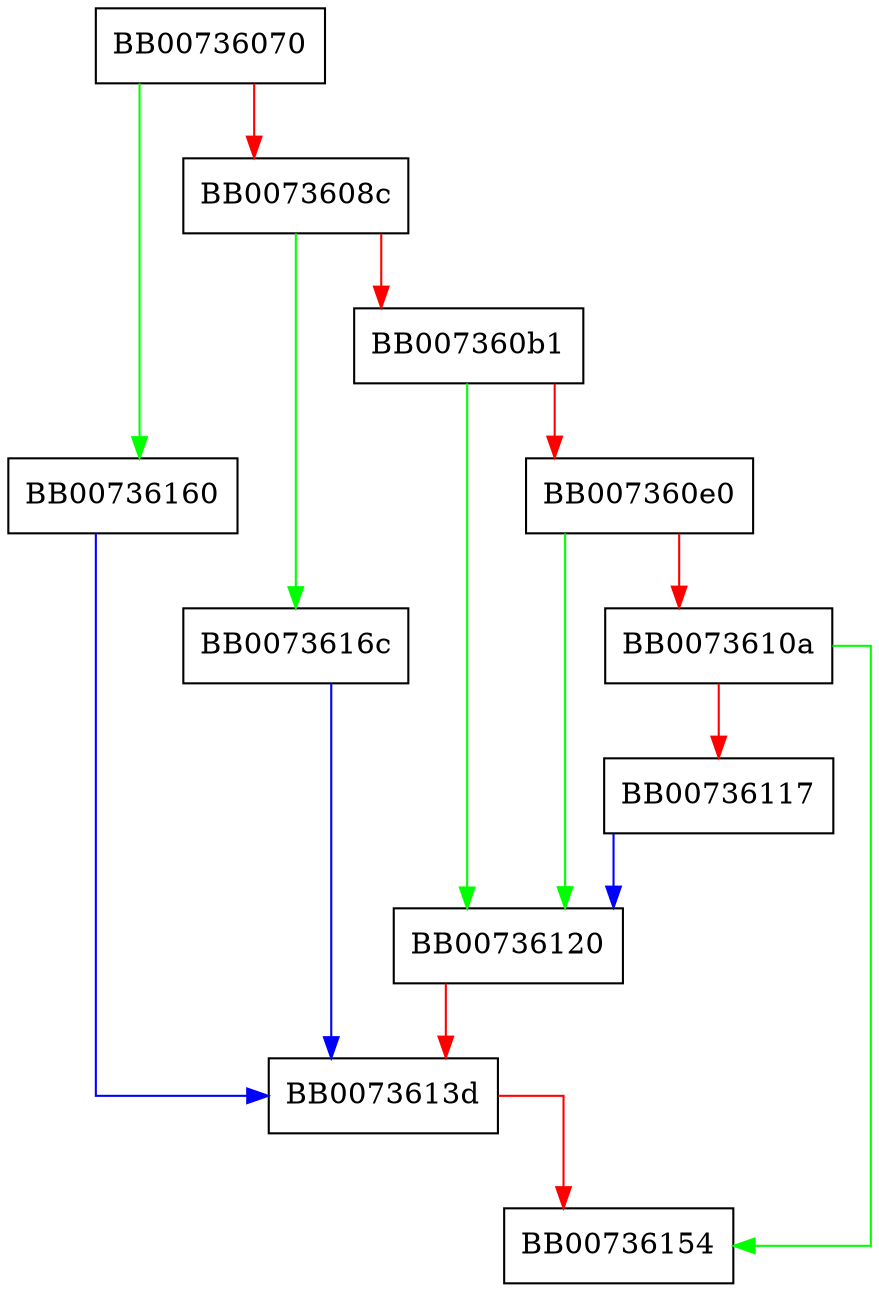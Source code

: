 digraph _CONF_new_section {
  node [shape="box"];
  graph [splines=ortho];
  BB00736070 -> BB00736160 [color="green"];
  BB00736070 -> BB0073608c [color="red"];
  BB0073608c -> BB0073616c [color="green"];
  BB0073608c -> BB007360b1 [color="red"];
  BB007360b1 -> BB00736120 [color="green"];
  BB007360b1 -> BB007360e0 [color="red"];
  BB007360e0 -> BB00736120 [color="green"];
  BB007360e0 -> BB0073610a [color="red"];
  BB0073610a -> BB00736154 [color="green"];
  BB0073610a -> BB00736117 [color="red"];
  BB00736117 -> BB00736120 [color="blue"];
  BB00736120 -> BB0073613d [color="red"];
  BB0073613d -> BB00736154 [color="red"];
  BB00736160 -> BB0073613d [color="blue"];
  BB0073616c -> BB0073613d [color="blue"];
}